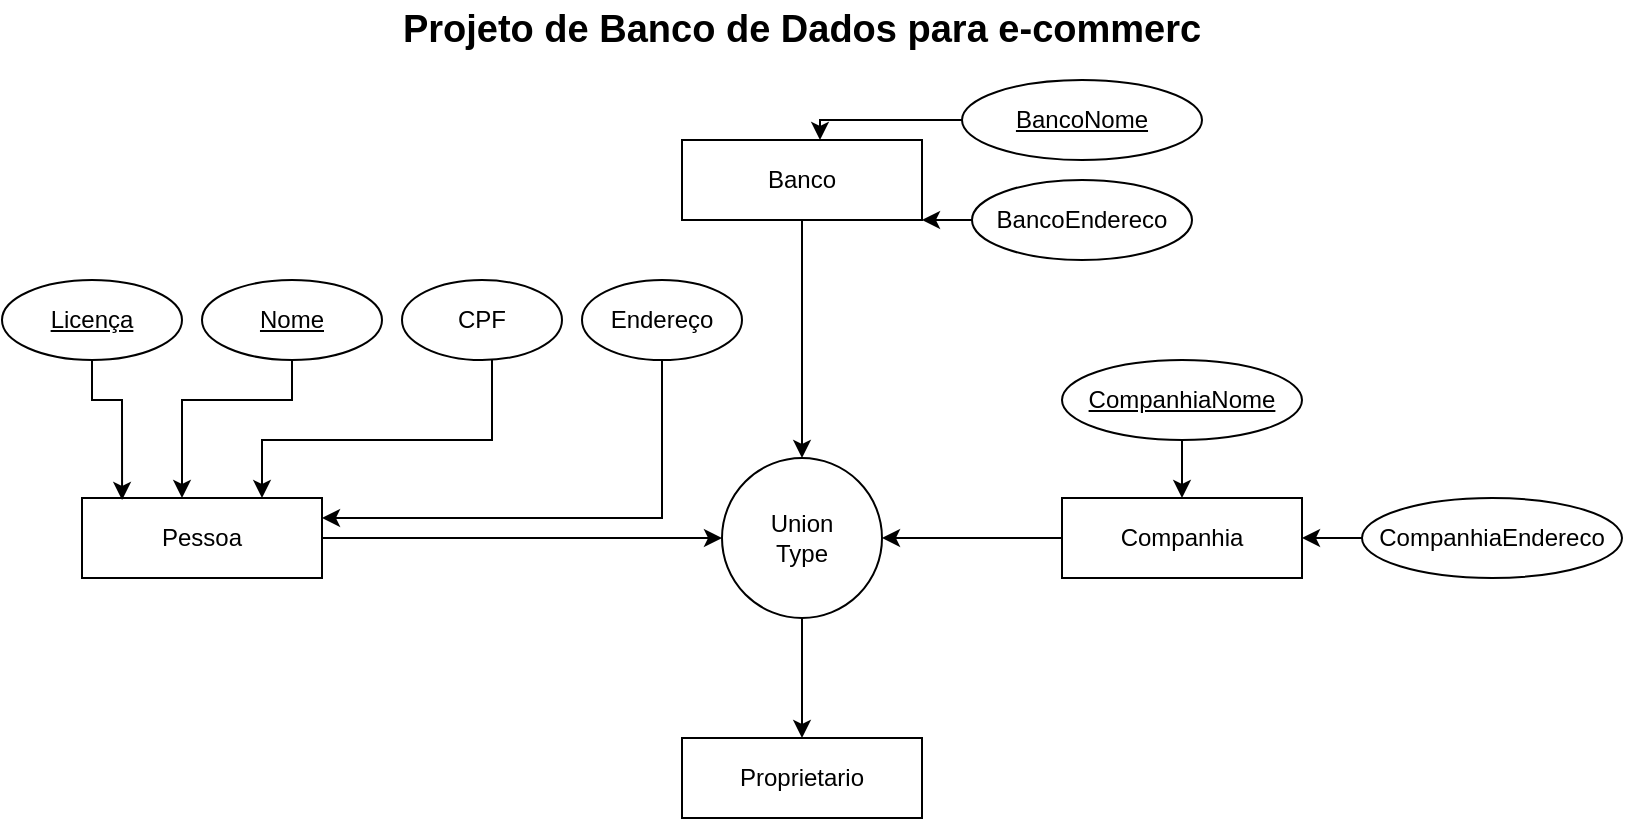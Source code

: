 <mxfile version="24.8.6">
  <diagram id="C5RBs43oDa-KdzZeNtuy" name="Page-1">
    <mxGraphModel dx="1434" dy="738" grid="1" gridSize="10" guides="1" tooltips="1" connect="1" arrows="1" fold="1" page="1" pageScale="1" pageWidth="827" pageHeight="1169" math="0" shadow="0">
      <root>
        <mxCell id="WIyWlLk6GJQsqaUBKTNV-0" />
        <mxCell id="WIyWlLk6GJQsqaUBKTNV-1" parent="WIyWlLk6GJQsqaUBKTNV-0" />
        <mxCell id="WEuYQEnH9k7Cd7DRbl2k-22" value="&lt;font style=&quot;font-size: 19px;&quot;&gt;&lt;b&gt;Projeto de Banco de Dados para e-commerc&lt;/b&gt;&lt;/font&gt;" style="text;strokeColor=none;align=center;fillColor=none;html=1;verticalAlign=middle;whiteSpace=wrap;rounded=0;" vertex="1" parent="WIyWlLk6GJQsqaUBKTNV-1">
          <mxGeometry x="40" y="10" width="720" height="30" as="geometry" />
        </mxCell>
        <mxCell id="WEuYQEnH9k7Cd7DRbl2k-28" style="edgeStyle=orthogonalEdgeStyle;rounded=0;orthogonalLoop=1;jettySize=auto;html=1;entryX=0;entryY=0.5;entryDx=0;entryDy=0;" edge="1" parent="WIyWlLk6GJQsqaUBKTNV-1" source="WEuYQEnH9k7Cd7DRbl2k-24" target="WEuYQEnH9k7Cd7DRbl2k-27">
          <mxGeometry relative="1" as="geometry" />
        </mxCell>
        <mxCell id="WEuYQEnH9k7Cd7DRbl2k-24" value="Pessoa" style="whiteSpace=wrap;html=1;" vertex="1" parent="WIyWlLk6GJQsqaUBKTNV-1">
          <mxGeometry x="40" y="259" width="120" height="40" as="geometry" />
        </mxCell>
        <mxCell id="WEuYQEnH9k7Cd7DRbl2k-30" style="edgeStyle=orthogonalEdgeStyle;rounded=0;orthogonalLoop=1;jettySize=auto;html=1;exitX=0.5;exitY=1;exitDx=0;exitDy=0;entryX=0.5;entryY=0;entryDx=0;entryDy=0;" edge="1" parent="WIyWlLk6GJQsqaUBKTNV-1" source="WEuYQEnH9k7Cd7DRbl2k-25" target="WEuYQEnH9k7Cd7DRbl2k-27">
          <mxGeometry relative="1" as="geometry" />
        </mxCell>
        <mxCell id="WEuYQEnH9k7Cd7DRbl2k-25" value="Banco" style="whiteSpace=wrap;html=1;" vertex="1" parent="WIyWlLk6GJQsqaUBKTNV-1">
          <mxGeometry x="340" y="80" width="120" height="40" as="geometry" />
        </mxCell>
        <mxCell id="WEuYQEnH9k7Cd7DRbl2k-29" style="edgeStyle=orthogonalEdgeStyle;rounded=0;orthogonalLoop=1;jettySize=auto;html=1;entryX=1;entryY=0.5;entryDx=0;entryDy=0;" edge="1" parent="WIyWlLk6GJQsqaUBKTNV-1" source="WEuYQEnH9k7Cd7DRbl2k-26" target="WEuYQEnH9k7Cd7DRbl2k-27">
          <mxGeometry relative="1" as="geometry" />
        </mxCell>
        <mxCell id="WEuYQEnH9k7Cd7DRbl2k-26" value="Companhia" style="whiteSpace=wrap;html=1;" vertex="1" parent="WIyWlLk6GJQsqaUBKTNV-1">
          <mxGeometry x="530" y="259" width="120" height="40" as="geometry" />
        </mxCell>
        <mxCell id="WEuYQEnH9k7Cd7DRbl2k-32" style="edgeStyle=orthogonalEdgeStyle;rounded=0;orthogonalLoop=1;jettySize=auto;html=1;exitX=0.5;exitY=1;exitDx=0;exitDy=0;entryX=0.5;entryY=0;entryDx=0;entryDy=0;" edge="1" parent="WIyWlLk6GJQsqaUBKTNV-1" source="WEuYQEnH9k7Cd7DRbl2k-27" target="WEuYQEnH9k7Cd7DRbl2k-31">
          <mxGeometry relative="1" as="geometry" />
        </mxCell>
        <mxCell id="WEuYQEnH9k7Cd7DRbl2k-27" value="Union&lt;div&gt;Type&lt;/div&gt;" style="ellipse;whiteSpace=wrap;html=1;aspect=fixed;" vertex="1" parent="WIyWlLk6GJQsqaUBKTNV-1">
          <mxGeometry x="360" y="239" width="80" height="80" as="geometry" />
        </mxCell>
        <mxCell id="WEuYQEnH9k7Cd7DRbl2k-31" value="Proprietario" style="whiteSpace=wrap;html=1;" vertex="1" parent="WIyWlLk6GJQsqaUBKTNV-1">
          <mxGeometry x="340" y="379" width="120" height="40" as="geometry" />
        </mxCell>
        <mxCell id="WEuYQEnH9k7Cd7DRbl2k-33" value="Licença" style="ellipse;whiteSpace=wrap;html=1;align=center;fontStyle=4;" vertex="1" parent="WIyWlLk6GJQsqaUBKTNV-1">
          <mxGeometry y="150" width="90" height="40" as="geometry" />
        </mxCell>
        <mxCell id="WEuYQEnH9k7Cd7DRbl2k-42" style="edgeStyle=orthogonalEdgeStyle;rounded=0;orthogonalLoop=1;jettySize=auto;html=1;entryX=0.75;entryY=0;entryDx=0;entryDy=0;" edge="1" parent="WIyWlLk6GJQsqaUBKTNV-1" target="WEuYQEnH9k7Cd7DRbl2k-24">
          <mxGeometry relative="1" as="geometry">
            <mxPoint x="245" y="190" as="sourcePoint" />
            <Array as="points">
              <mxPoint x="245" y="230" />
              <mxPoint x="130" y="230" />
            </Array>
          </mxGeometry>
        </mxCell>
        <mxCell id="WEuYQEnH9k7Cd7DRbl2k-38" style="edgeStyle=orthogonalEdgeStyle;rounded=0;orthogonalLoop=1;jettySize=auto;html=1;" edge="1" parent="WIyWlLk6GJQsqaUBKTNV-1" source="WEuYQEnH9k7Cd7DRbl2k-35" target="WEuYQEnH9k7Cd7DRbl2k-24">
          <mxGeometry relative="1" as="geometry">
            <Array as="points">
              <mxPoint x="145" y="210" />
              <mxPoint x="90" y="210" />
            </Array>
          </mxGeometry>
        </mxCell>
        <mxCell id="WEuYQEnH9k7Cd7DRbl2k-35" value="Nome" style="ellipse;whiteSpace=wrap;html=1;align=center;fontStyle=4;" vertex="1" parent="WIyWlLk6GJQsqaUBKTNV-1">
          <mxGeometry x="100" y="150" width="90" height="40" as="geometry" />
        </mxCell>
        <mxCell id="WEuYQEnH9k7Cd7DRbl2k-37" style="edgeStyle=orthogonalEdgeStyle;rounded=0;orthogonalLoop=1;jettySize=auto;html=1;entryX=0.167;entryY=0.025;entryDx=0;entryDy=0;entryPerimeter=0;" edge="1" parent="WIyWlLk6GJQsqaUBKTNV-1" source="WEuYQEnH9k7Cd7DRbl2k-33" target="WEuYQEnH9k7Cd7DRbl2k-24">
          <mxGeometry relative="1" as="geometry">
            <Array as="points">
              <mxPoint x="45" y="210" />
              <mxPoint x="60" y="210" />
            </Array>
          </mxGeometry>
        </mxCell>
        <mxCell id="WEuYQEnH9k7Cd7DRbl2k-44" value="CPF" style="ellipse;whiteSpace=wrap;html=1;align=center;" vertex="1" parent="WIyWlLk6GJQsqaUBKTNV-1">
          <mxGeometry x="200" y="150" width="80" height="40" as="geometry" />
        </mxCell>
        <mxCell id="WEuYQEnH9k7Cd7DRbl2k-46" style="edgeStyle=orthogonalEdgeStyle;rounded=0;orthogonalLoop=1;jettySize=auto;html=1;exitX=0.5;exitY=1;exitDx=0;exitDy=0;entryX=1;entryY=0.25;entryDx=0;entryDy=0;" edge="1" parent="WIyWlLk6GJQsqaUBKTNV-1" source="WEuYQEnH9k7Cd7DRbl2k-45" target="WEuYQEnH9k7Cd7DRbl2k-24">
          <mxGeometry relative="1" as="geometry" />
        </mxCell>
        <mxCell id="WEuYQEnH9k7Cd7DRbl2k-45" value="Endereço" style="ellipse;whiteSpace=wrap;html=1;align=center;" vertex="1" parent="WIyWlLk6GJQsqaUBKTNV-1">
          <mxGeometry x="290" y="150" width="80" height="40" as="geometry" />
        </mxCell>
        <mxCell id="WEuYQEnH9k7Cd7DRbl2k-52" style="edgeStyle=orthogonalEdgeStyle;rounded=0;orthogonalLoop=1;jettySize=auto;html=1;exitX=0;exitY=0.5;exitDx=0;exitDy=0;entryX=1;entryY=1;entryDx=0;entryDy=0;" edge="1" parent="WIyWlLk6GJQsqaUBKTNV-1" source="WEuYQEnH9k7Cd7DRbl2k-47" target="WEuYQEnH9k7Cd7DRbl2k-25">
          <mxGeometry relative="1" as="geometry" />
        </mxCell>
        <mxCell id="WEuYQEnH9k7Cd7DRbl2k-47" value="BancoEndereco" style="ellipse;whiteSpace=wrap;html=1;align=center;" vertex="1" parent="WIyWlLk6GJQsqaUBKTNV-1">
          <mxGeometry x="485" y="100" width="110" height="40" as="geometry" />
        </mxCell>
        <mxCell id="WEuYQEnH9k7Cd7DRbl2k-48" value="BancoNome" style="ellipse;whiteSpace=wrap;html=1;align=center;fontStyle=4;" vertex="1" parent="WIyWlLk6GJQsqaUBKTNV-1">
          <mxGeometry x="480" y="50" width="120" height="40" as="geometry" />
        </mxCell>
        <mxCell id="WEuYQEnH9k7Cd7DRbl2k-49" style="edgeStyle=orthogonalEdgeStyle;rounded=0;orthogonalLoop=1;jettySize=auto;html=1;exitX=0;exitY=0.5;exitDx=0;exitDy=0;entryX=0.575;entryY=0;entryDx=0;entryDy=0;entryPerimeter=0;" edge="1" parent="WIyWlLk6GJQsqaUBKTNV-1" source="WEuYQEnH9k7Cd7DRbl2k-48" target="WEuYQEnH9k7Cd7DRbl2k-25">
          <mxGeometry relative="1" as="geometry">
            <Array as="points">
              <mxPoint x="409" y="70" />
            </Array>
          </mxGeometry>
        </mxCell>
        <mxCell id="WEuYQEnH9k7Cd7DRbl2k-56" style="edgeStyle=orthogonalEdgeStyle;rounded=0;orthogonalLoop=1;jettySize=auto;html=1;exitX=0.5;exitY=1;exitDx=0;exitDy=0;entryX=0.5;entryY=0;entryDx=0;entryDy=0;" edge="1" parent="WIyWlLk6GJQsqaUBKTNV-1" source="WEuYQEnH9k7Cd7DRbl2k-54" target="WEuYQEnH9k7Cd7DRbl2k-26">
          <mxGeometry relative="1" as="geometry" />
        </mxCell>
        <mxCell id="WEuYQEnH9k7Cd7DRbl2k-54" value="CompanhiaNome" style="ellipse;whiteSpace=wrap;html=1;align=center;fontStyle=4;" vertex="1" parent="WIyWlLk6GJQsqaUBKTNV-1">
          <mxGeometry x="530" y="190" width="120" height="40" as="geometry" />
        </mxCell>
        <mxCell id="WEuYQEnH9k7Cd7DRbl2k-57" style="edgeStyle=orthogonalEdgeStyle;rounded=0;orthogonalLoop=1;jettySize=auto;html=1;exitX=0;exitY=0.5;exitDx=0;exitDy=0;entryX=1;entryY=0.5;entryDx=0;entryDy=0;" edge="1" parent="WIyWlLk6GJQsqaUBKTNV-1" source="WEuYQEnH9k7Cd7DRbl2k-55" target="WEuYQEnH9k7Cd7DRbl2k-26">
          <mxGeometry relative="1" as="geometry" />
        </mxCell>
        <mxCell id="WEuYQEnH9k7Cd7DRbl2k-55" value="CompanhiaEndereco" style="ellipse;whiteSpace=wrap;html=1;align=center;" vertex="1" parent="WIyWlLk6GJQsqaUBKTNV-1">
          <mxGeometry x="680" y="259" width="130" height="40" as="geometry" />
        </mxCell>
      </root>
    </mxGraphModel>
  </diagram>
</mxfile>
